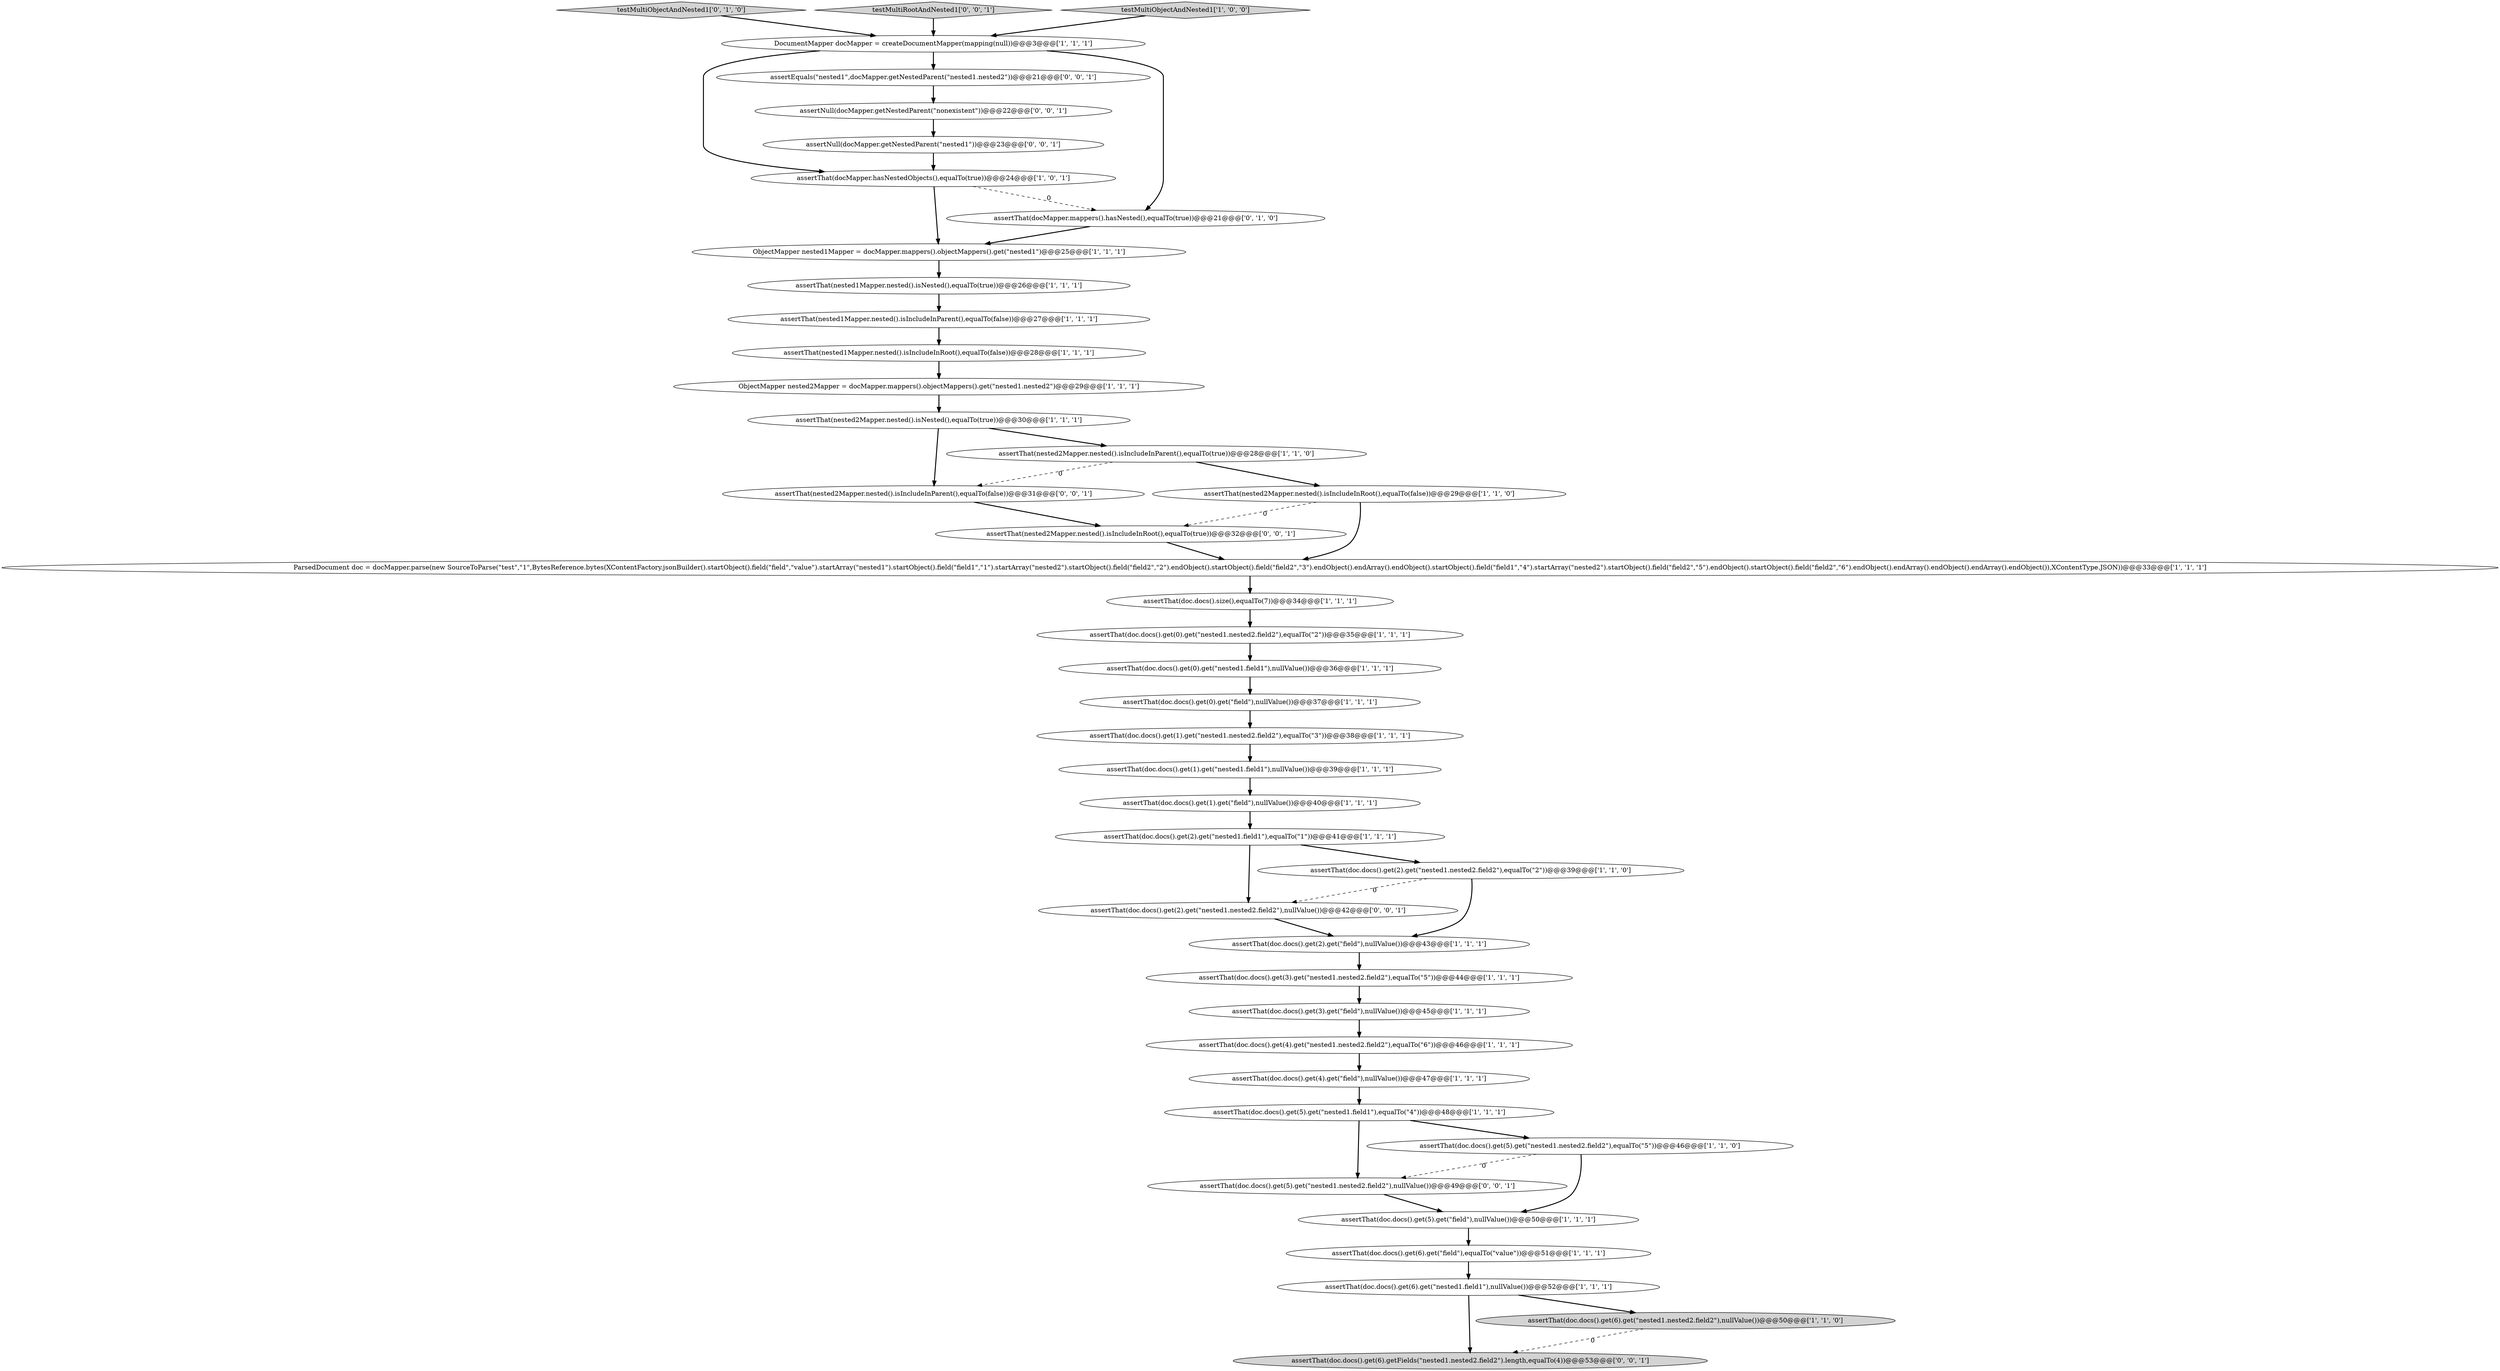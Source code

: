 digraph {
31 [style = filled, label = "DocumentMapper docMapper = createDocumentMapper(mapping(null))@@@3@@@['1', '1', '1']", fillcolor = white, shape = ellipse image = "AAA0AAABBB1BBB"];
33 [style = filled, label = "testMultiObjectAndNested1['0', '1', '0']", fillcolor = lightgray, shape = diamond image = "AAA0AAABBB2BBB"];
6 [style = filled, label = "assertThat(doc.docs().get(1).get(\"nested1.field1\"),nullValue())@@@39@@@['1', '1', '1']", fillcolor = white, shape = ellipse image = "AAA0AAABBB1BBB"];
26 [style = filled, label = "assertThat(nested1Mapper.nested().isIncludeInRoot(),equalTo(false))@@@28@@@['1', '1', '1']", fillcolor = white, shape = ellipse image = "AAA0AAABBB1BBB"];
17 [style = filled, label = "assertThat(doc.docs().get(5).get(\"nested1.field1\"),equalTo(\"4\"))@@@48@@@['1', '1', '1']", fillcolor = white, shape = ellipse image = "AAA0AAABBB1BBB"];
3 [style = filled, label = "ObjectMapper nested1Mapper = docMapper.mappers().objectMappers().get(\"nested1\")@@@25@@@['1', '1', '1']", fillcolor = white, shape = ellipse image = "AAA0AAABBB1BBB"];
39 [style = filled, label = "assertThat(nested2Mapper.nested().isIncludeInParent(),equalTo(false))@@@31@@@['0', '0', '1']", fillcolor = white, shape = ellipse image = "AAA0AAABBB3BBB"];
11 [style = filled, label = "assertThat(doc.docs().get(1).get(\"nested1.nested2.field2\"),equalTo(\"3\"))@@@38@@@['1', '1', '1']", fillcolor = white, shape = ellipse image = "AAA0AAABBB1BBB"];
19 [style = filled, label = "ParsedDocument doc = docMapper.parse(new SourceToParse(\"test\",\"1\",BytesReference.bytes(XContentFactory.jsonBuilder().startObject().field(\"field\",\"value\").startArray(\"nested1\").startObject().field(\"field1\",\"1\").startArray(\"nested2\").startObject().field(\"field2\",\"2\").endObject().startObject().field(\"field2\",\"3\").endObject().endArray().endObject().startObject().field(\"field1\",\"4\").startArray(\"nested2\").startObject().field(\"field2\",\"5\").endObject().startObject().field(\"field2\",\"6\").endObject().endArray().endObject().endArray().endObject()),XContentType.JSON))@@@33@@@['1', '1', '1']", fillcolor = white, shape = ellipse image = "AAA0AAABBB1BBB"];
22 [style = filled, label = "assertThat(doc.docs().get(1).get(\"field\"),nullValue())@@@40@@@['1', '1', '1']", fillcolor = white, shape = ellipse image = "AAA0AAABBB1BBB"];
7 [style = filled, label = "assertThat(doc.docs().size(),equalTo(7))@@@34@@@['1', '1', '1']", fillcolor = white, shape = ellipse image = "AAA0AAABBB1BBB"];
8 [style = filled, label = "assertThat(doc.docs().get(0).get(\"nested1.nested2.field2\"),equalTo(\"2\"))@@@35@@@['1', '1', '1']", fillcolor = white, shape = ellipse image = "AAA0AAABBB1BBB"];
0 [style = filled, label = "assertThat(nested2Mapper.nested().isNested(),equalTo(true))@@@30@@@['1', '1', '1']", fillcolor = white, shape = ellipse image = "AAA0AAABBB1BBB"];
9 [style = filled, label = "assertThat(docMapper.hasNestedObjects(),equalTo(true))@@@24@@@['1', '0', '1']", fillcolor = white, shape = ellipse image = "AAA0AAABBB1BBB"];
14 [style = filled, label = "assertThat(nested2Mapper.nested().isIncludeInRoot(),equalTo(false))@@@29@@@['1', '1', '0']", fillcolor = white, shape = ellipse image = "AAA0AAABBB1BBB"];
18 [style = filled, label = "assertThat(doc.docs().get(3).get(\"field\"),nullValue())@@@45@@@['1', '1', '1']", fillcolor = white, shape = ellipse image = "AAA0AAABBB1BBB"];
35 [style = filled, label = "assertThat(doc.docs().get(2).get(\"nested1.nested2.field2\"),nullValue())@@@42@@@['0', '0', '1']", fillcolor = white, shape = ellipse image = "AAA0AAABBB3BBB"];
42 [style = filled, label = "testMultiRootAndNested1['0', '0', '1']", fillcolor = lightgray, shape = diamond image = "AAA0AAABBB3BBB"];
25 [style = filled, label = "assertThat(doc.docs().get(2).get(\"field\"),nullValue())@@@43@@@['1', '1', '1']", fillcolor = white, shape = ellipse image = "AAA0AAABBB1BBB"];
1 [style = filled, label = "assertThat(doc.docs().get(0).get(\"nested1.field1\"),nullValue())@@@36@@@['1', '1', '1']", fillcolor = white, shape = ellipse image = "AAA0AAABBB1BBB"];
28 [style = filled, label = "assertThat(nested2Mapper.nested().isIncludeInParent(),equalTo(true))@@@28@@@['1', '1', '0']", fillcolor = white, shape = ellipse image = "AAA0AAABBB1BBB"];
34 [style = filled, label = "assertNull(docMapper.getNestedParent(\"nonexistent\"))@@@22@@@['0', '0', '1']", fillcolor = white, shape = ellipse image = "AAA0AAABBB3BBB"];
21 [style = filled, label = "assertThat(doc.docs().get(6).get(\"nested1.field1\"),nullValue())@@@52@@@['1', '1', '1']", fillcolor = white, shape = ellipse image = "AAA0AAABBB1BBB"];
12 [style = filled, label = "assertThat(doc.docs().get(3).get(\"nested1.nested2.field2\"),equalTo(\"5\"))@@@44@@@['1', '1', '1']", fillcolor = white, shape = ellipse image = "AAA0AAABBB1BBB"];
30 [style = filled, label = "assertThat(doc.docs().get(5).get(\"field\"),nullValue())@@@50@@@['1', '1', '1']", fillcolor = white, shape = ellipse image = "AAA0AAABBB1BBB"];
40 [style = filled, label = "assertThat(nested2Mapper.nested().isIncludeInRoot(),equalTo(true))@@@32@@@['0', '0', '1']", fillcolor = white, shape = ellipse image = "AAA0AAABBB3BBB"];
41 [style = filled, label = "assertThat(doc.docs().get(6).getFields(\"nested1.nested2.field2\").length,equalTo(4))@@@53@@@['0', '0', '1']", fillcolor = lightgray, shape = ellipse image = "AAA0AAABBB3BBB"];
29 [style = filled, label = "assertThat(doc.docs().get(6).get(\"field\"),equalTo(\"value\"))@@@51@@@['1', '1', '1']", fillcolor = white, shape = ellipse image = "AAA0AAABBB1BBB"];
2 [style = filled, label = "assertThat(doc.docs().get(0).get(\"field\"),nullValue())@@@37@@@['1', '1', '1']", fillcolor = white, shape = ellipse image = "AAA0AAABBB1BBB"];
15 [style = filled, label = "testMultiObjectAndNested1['1', '0', '0']", fillcolor = lightgray, shape = diamond image = "AAA0AAABBB1BBB"];
23 [style = filled, label = "assertThat(doc.docs().get(4).get(\"field\"),nullValue())@@@47@@@['1', '1', '1']", fillcolor = white, shape = ellipse image = "AAA0AAABBB1BBB"];
16 [style = filled, label = "assertThat(doc.docs().get(2).get(\"nested1.nested2.field2\"),equalTo(\"2\"))@@@39@@@['1', '1', '0']", fillcolor = white, shape = ellipse image = "AAA0AAABBB1BBB"];
38 [style = filled, label = "assertNull(docMapper.getNestedParent(\"nested1\"))@@@23@@@['0', '0', '1']", fillcolor = white, shape = ellipse image = "AAA0AAABBB3BBB"];
37 [style = filled, label = "assertThat(doc.docs().get(5).get(\"nested1.nested2.field2\"),nullValue())@@@49@@@['0', '0', '1']", fillcolor = white, shape = ellipse image = "AAA0AAABBB3BBB"];
5 [style = filled, label = "ObjectMapper nested2Mapper = docMapper.mappers().objectMappers().get(\"nested1.nested2\")@@@29@@@['1', '1', '1']", fillcolor = white, shape = ellipse image = "AAA0AAABBB1BBB"];
36 [style = filled, label = "assertEquals(\"nested1\",docMapper.getNestedParent(\"nested1.nested2\"))@@@21@@@['0', '0', '1']", fillcolor = white, shape = ellipse image = "AAA0AAABBB3BBB"];
13 [style = filled, label = "assertThat(nested1Mapper.nested().isNested(),equalTo(true))@@@26@@@['1', '1', '1']", fillcolor = white, shape = ellipse image = "AAA0AAABBB1BBB"];
27 [style = filled, label = "assertThat(doc.docs().get(2).get(\"nested1.field1\"),equalTo(\"1\"))@@@41@@@['1', '1', '1']", fillcolor = white, shape = ellipse image = "AAA0AAABBB1BBB"];
10 [style = filled, label = "assertThat(nested1Mapper.nested().isIncludeInParent(),equalTo(false))@@@27@@@['1', '1', '1']", fillcolor = white, shape = ellipse image = "AAA0AAABBB1BBB"];
20 [style = filled, label = "assertThat(doc.docs().get(6).get(\"nested1.nested2.field2\"),nullValue())@@@50@@@['1', '1', '0']", fillcolor = lightgray, shape = ellipse image = "AAA0AAABBB1BBB"];
4 [style = filled, label = "assertThat(doc.docs().get(5).get(\"nested1.nested2.field2\"),equalTo(\"5\"))@@@46@@@['1', '1', '0']", fillcolor = white, shape = ellipse image = "AAA0AAABBB1BBB"];
32 [style = filled, label = "assertThat(docMapper.mappers().hasNested(),equalTo(true))@@@21@@@['0', '1', '0']", fillcolor = white, shape = ellipse image = "AAA1AAABBB2BBB"];
24 [style = filled, label = "assertThat(doc.docs().get(4).get(\"nested1.nested2.field2\"),equalTo(\"6\"))@@@46@@@['1', '1', '1']", fillcolor = white, shape = ellipse image = "AAA0AAABBB1BBB"];
29->21 [style = bold, label=""];
28->39 [style = dashed, label="0"];
14->40 [style = dashed, label="0"];
7->8 [style = bold, label=""];
33->31 [style = bold, label=""];
42->31 [style = bold, label=""];
24->23 [style = bold, label=""];
16->25 [style = bold, label=""];
31->9 [style = bold, label=""];
2->11 [style = bold, label=""];
18->24 [style = bold, label=""];
0->39 [style = bold, label=""];
22->27 [style = bold, label=""];
9->3 [style = bold, label=""];
15->31 [style = bold, label=""];
14->19 [style = bold, label=""];
11->6 [style = bold, label=""];
6->22 [style = bold, label=""];
3->13 [style = bold, label=""];
25->12 [style = bold, label=""];
31->32 [style = bold, label=""];
27->16 [style = bold, label=""];
38->9 [style = bold, label=""];
27->35 [style = bold, label=""];
34->38 [style = bold, label=""];
8->1 [style = bold, label=""];
17->4 [style = bold, label=""];
5->0 [style = bold, label=""];
17->37 [style = bold, label=""];
26->5 [style = bold, label=""];
21->20 [style = bold, label=""];
37->30 [style = bold, label=""];
9->32 [style = dashed, label="0"];
36->34 [style = bold, label=""];
32->3 [style = bold, label=""];
12->18 [style = bold, label=""];
4->37 [style = dashed, label="0"];
40->19 [style = bold, label=""];
35->25 [style = bold, label=""];
39->40 [style = bold, label=""];
0->28 [style = bold, label=""];
31->36 [style = bold, label=""];
19->7 [style = bold, label=""];
13->10 [style = bold, label=""];
28->14 [style = bold, label=""];
23->17 [style = bold, label=""];
16->35 [style = dashed, label="0"];
4->30 [style = bold, label=""];
1->2 [style = bold, label=""];
20->41 [style = dashed, label="0"];
10->26 [style = bold, label=""];
21->41 [style = bold, label=""];
30->29 [style = bold, label=""];
}
